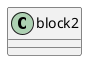 {
  "sha1": "fzc17bo79fncok8f8liz6sfc6aphexk",
  "insertion": {
    "when": "2024-06-01T09:03:06.930Z",
    "user": "plantuml@gmail.com"
  }
}
@startuml
class block2
@enduml
